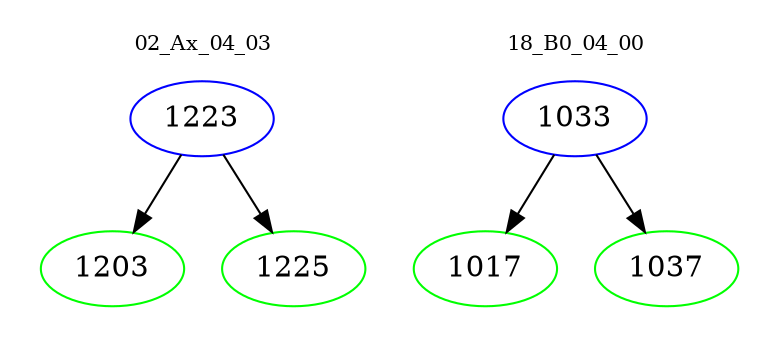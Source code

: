 digraph{
subgraph cluster_0 {
color = white
label = "02_Ax_04_03";
fontsize=10;
T0_1223 [label="1223", color="blue"]
T0_1223 -> T0_1203 [color="black"]
T0_1203 [label="1203", color="green"]
T0_1223 -> T0_1225 [color="black"]
T0_1225 [label="1225", color="green"]
}
subgraph cluster_1 {
color = white
label = "18_B0_04_00";
fontsize=10;
T1_1033 [label="1033", color="blue"]
T1_1033 -> T1_1017 [color="black"]
T1_1017 [label="1017", color="green"]
T1_1033 -> T1_1037 [color="black"]
T1_1037 [label="1037", color="green"]
}
}
